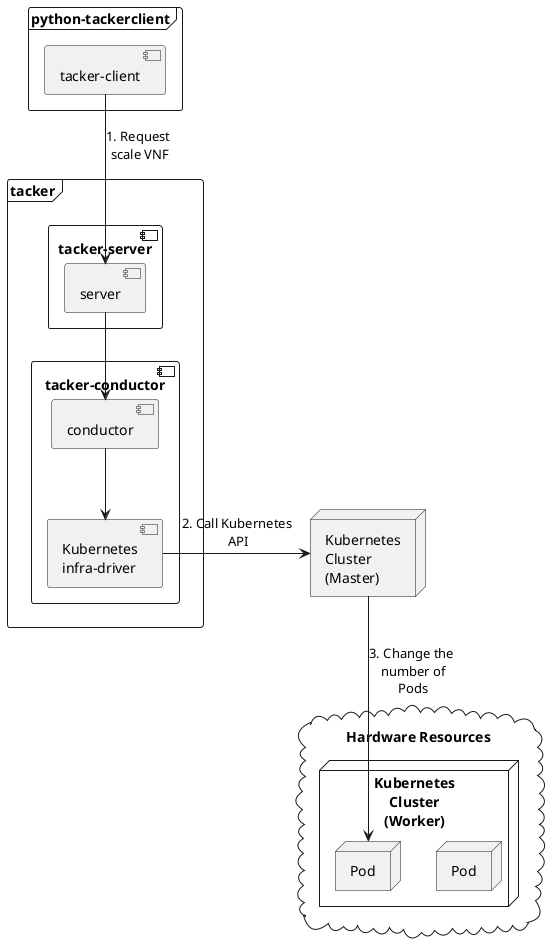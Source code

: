 @startuml

frame "python-tackerclient" {
	component "tacker-client" as client 
}

frame "tacker" {
	component "tacker-server" {
		component "server" as serv
	}
	component "tacker-conductor" {
		component "conductor" as cond
		component "Kubernetes\ninfra-driver" as infra
	}
}

node "Kubernetes\nCluster\n(Master)" as k8s_m
cloud "Hardware Resources" as hw {
	node "Kubernetes\nCluster\n(Worker)" as k8s_w {
		node "Pod" as ins1
		node "Pod" as ins2
	}
}


'# Relationships
client --> serv: 1. Request\n scale VNF
serv --> cond
cond --> infra
infra -right-> k8s_m: 2. Call Kubernetes\n API
k8s_m --> ins1: 3. Change the\n number of\n Pods
ins1 -[hidden]right-> ins2

@enduml
